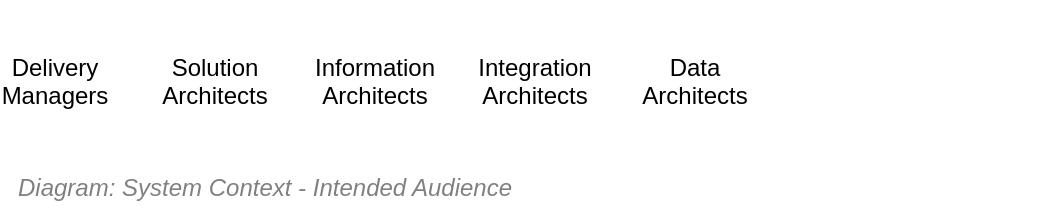 <mxfile compressed="false" version="17.5.0" type="google">
  <diagram id="3kUzbBqmShy26qbe1GDe" name="System Context/Intended Audience">
    <mxGraphModel grid="1" page="1" gridSize="10" guides="1" tooltips="1" connect="1" arrows="1" fold="1" pageScale="1" pageWidth="850" pageHeight="1100" math="0" shadow="0">
      <root>
        <mxCell id="cLofixu0Ww-VETsqNu3k-0" />
        <mxCell id="vsEjREzb1xnxja_uvn7d-0" value="About" parent="cLofixu0Ww-VETsqNu3k-0" />
        <mxCell id="sJR70yt2OH76I3SO6XL1-0" value="Title/Diagram" parent="cLofixu0Ww-VETsqNu3k-0" />
        <mxCell id="haqax_ZGSGHLxudBydZs-0" value="&lt;font style=&quot;font-size: 12px&quot;&gt;&lt;span style=&quot;font-size: 12px&quot;&gt;Diagram: &lt;/span&gt;System Context - Intended Audience&lt;/font&gt;" style="text;strokeColor=none;fillColor=none;html=1;fontSize=24;fontStyle=2;verticalAlign=middle;align=left;shadow=0;glass=0;comic=0;opacity=30;fontColor=#808080;" vertex="1" parent="sJR70yt2OH76I3SO6XL1-0">
          <mxGeometry x="120" y="280" width="520" height="40" as="geometry" />
        </mxCell>
        <mxCell id="aNRNmOsUTXuzEDu06KiC-11" value="Stakeholders" parent="cLofixu0Ww-VETsqNu3k-0" />
        <mxCell id="aNRNmOsUTXuzEDu06KiC-0" value="&lt;font style=&quot;font-size: 12px&quot;&gt;Solution&lt;br&gt;Architects&lt;br style=&quot;font-size: 12px&quot;&gt;&lt;/font&gt;" style="shape=image;html=1;verticalAlign=top;verticalLabelPosition=bottom;labelBackgroundColor=none;imageAspect=0;aspect=fixed;image=https://cdn0.iconfinder.com/data/icons/elasto-online-store/26/00-ELASTOFONT-STORE-READY_user-128.png;strokeColor=#f0f0f0;fillColor=none;fontSize=11;fontColor=#000000;align=center;rounded=0;arcSize=12;" vertex="1" parent="aNRNmOsUTXuzEDu06KiC-11">
          <mxGeometry x="210" y="210" width="20" height="20" as="geometry" />
        </mxCell>
        <mxCell id="aNRNmOsUTXuzEDu06KiC-1" value="&lt;font style=&quot;font-size: 12px&quot;&gt;Information&lt;br&gt;Architects&lt;br style=&quot;font-size: 12px&quot;&gt;&lt;/font&gt;" style="shape=image;html=1;verticalAlign=top;verticalLabelPosition=bottom;labelBackgroundColor=none;imageAspect=0;aspect=fixed;image=https://cdn0.iconfinder.com/data/icons/elasto-online-store/26/00-ELASTOFONT-STORE-READY_user-128.png;strokeColor=#f0f0f0;fillColor=none;fontSize=11;fontColor=#000000;align=center;rounded=0;arcSize=12;" vertex="1" parent="aNRNmOsUTXuzEDu06KiC-11">
          <mxGeometry x="290" y="210" width="20" height="20" as="geometry" />
        </mxCell>
        <mxCell id="aNRNmOsUTXuzEDu06KiC-3" value="&lt;font style=&quot;font-size: 12px&quot;&gt;Integration&lt;br&gt;Architects&lt;br style=&quot;font-size: 12px&quot;&gt;&lt;/font&gt;" style="shape=image;html=1;verticalAlign=top;verticalLabelPosition=bottom;labelBackgroundColor=none;imageAspect=0;aspect=fixed;image=https://cdn0.iconfinder.com/data/icons/elasto-online-store/26/00-ELASTOFONT-STORE-READY_user-128.png;strokeColor=#f0f0f0;fillColor=none;fontSize=11;fontColor=#000000;align=center;rounded=0;arcSize=12;" vertex="1" parent="aNRNmOsUTXuzEDu06KiC-11">
          <mxGeometry x="370" y="210" width="20" height="20" as="geometry" />
        </mxCell>
        <mxCell id="aNRNmOsUTXuzEDu06KiC-8" value="&lt;font style=&quot;font-size: 12px&quot;&gt;Data&lt;br&gt;Architects&lt;br style=&quot;font-size: 12px&quot;&gt;&lt;/font&gt;" style="shape=image;html=1;verticalAlign=top;verticalLabelPosition=bottom;labelBackgroundColor=none;imageAspect=0;aspect=fixed;image=https://cdn0.iconfinder.com/data/icons/elasto-online-store/26/00-ELASTOFONT-STORE-READY_user-128.png;strokeColor=#f0f0f0;fillColor=none;fontSize=11;fontColor=#000000;align=center;rounded=0;arcSize=12;" vertex="1" parent="aNRNmOsUTXuzEDu06KiC-11">
          <mxGeometry x="450" y="210" width="20" height="20" as="geometry" />
        </mxCell>
        <mxCell id="aNRNmOsUTXuzEDu06KiC-9" value="&lt;font style=&quot;font-size: 12px&quot;&gt;Delivery&lt;br&gt;Managers&lt;br style=&quot;font-size: 12px&quot;&gt;&lt;/font&gt;" style="shape=image;html=1;verticalAlign=top;verticalLabelPosition=bottom;labelBackgroundColor=none;imageAspect=0;aspect=fixed;image=https://cdn0.iconfinder.com/data/icons/elasto-online-store/26/00-ELASTOFONT-STORE-READY_user-128.png;strokeColor=#f0f0f0;fillColor=none;fontSize=11;fontColor=#000000;align=center;rounded=0;arcSize=12;" vertex="1" parent="aNRNmOsUTXuzEDu06KiC-11">
          <mxGeometry x="130" y="210" width="20" height="20" as="geometry" />
        </mxCell>
      </root>
    </mxGraphModel>
  </diagram>
</mxfile>
